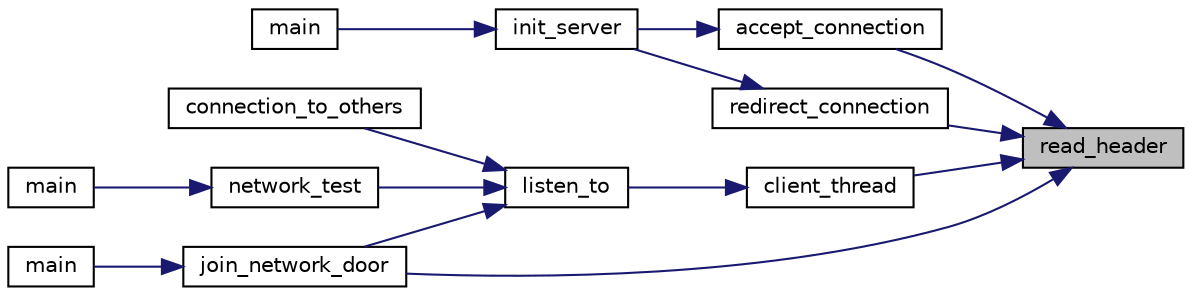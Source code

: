 digraph "read_header"
{
 // LATEX_PDF_SIZE
  edge [fontname="Helvetica",fontsize="10",labelfontname="Helvetica",labelfontsize="10"];
  node [fontname="Helvetica",fontsize="10",shape=record];
  rankdir="RL";
  Node1 [label="read_header",height=0.2,width=0.4,color="black", fillcolor="grey75", style="filled", fontcolor="black",tooltip="Waits a header in 'sockfd', reads it and processes it."];
  Node1 -> Node2 [dir="back",color="midnightblue",fontsize="10",style="solid",fontname="Helvetica"];
  Node2 [label="accept_connection",height=0.2,width=0.4,color="black", fillcolor="white", style="filled",URL="$core_2network_2server_8c.html#a51b8c8c4c2582cc90f8155bd9eaab4c0",tooltip=" "];
  Node2 -> Node3 [dir="back",color="midnightblue",fontsize="10",style="solid",fontname="Helvetica"];
  Node3 [label="init_server",height=0.2,width=0.4,color="black", fillcolor="white", style="filled",URL="$core_2network_2server_8c.html#a10fb306879537348fffef6ae68f70640",tooltip="Launches a server instance, connected to the peer-to-peer network 'hostname'."];
  Node3 -> Node4 [dir="back",color="midnightblue",fontsize="10",style="solid",fontname="Helvetica"];
  Node4 [label="main",height=0.2,width=0.4,color="black", fillcolor="white", style="filled",URL="$server_8c.html#ae66f6b31b5ad750f1fe042a706a4e3d4",tooltip=" "];
  Node1 -> Node5 [dir="back",color="midnightblue",fontsize="10",style="solid",fontname="Helvetica"];
  Node5 [label="client_thread",height=0.2,width=0.4,color="black", fillcolor="white", style="filled",URL="$core_2network_2client_8c.html#a351b786eb662460f254da2ff204fcfcc",tooltip=" "];
  Node5 -> Node6 [dir="back",color="midnightblue",fontsize="10",style="solid",fontname="Helvetica"];
  Node6 [label="listen_to",height=0.2,width=0.4,color="black", fillcolor="white", style="filled",URL="$core_2network_2client_8c.html#a3d1ce0194b7697343dc0e04866ac4935",tooltip="Tries to connect to the peer-to-peer network via a node in the Node structure."];
  Node6 -> Node7 [dir="back",color="midnightblue",fontsize="10",style="solid",fontname="Helvetica"];
  Node7 [label="connection_to_others",height=0.2,width=0.4,color="black", fillcolor="white", style="filled",URL="$client_8c.html#ab7126685bb9b5dc07de54dbb8a8ba89d",tooltip=" "];
  Node6 -> Node8 [dir="back",color="midnightblue",fontsize="10",style="solid",fontname="Helvetica"];
  Node8 [label="join_network_door",height=0.2,width=0.4,color="black", fillcolor="white", style="filled",URL="$client_8c.html#a4bc5d82e85996fecc53fe3e97c2a7b98",tooltip=" "];
  Node8 -> Node9 [dir="back",color="midnightblue",fontsize="10",style="solid",fontname="Helvetica"];
  Node9 [label="main",height=0.2,width=0.4,color="black", fillcolor="white", style="filled",URL="$client_8c.html#ae66f6b31b5ad750f1fe042a706a4e3d4",tooltip=" "];
  Node6 -> Node10 [dir="back",color="midnightblue",fontsize="10",style="solid",fontname="Helvetica"];
  Node10 [label="network_test",height=0.2,width=0.4,color="black", fillcolor="white", style="filled",URL="$client__test_8c.html#ade76ed0fdf28b393fbdc89e611688256",tooltip=" "];
  Node10 -> Node11 [dir="back",color="midnightblue",fontsize="10",style="solid",fontname="Helvetica"];
  Node11 [label="main",height=0.2,width=0.4,color="black", fillcolor="white", style="filled",URL="$unit__testing_8c.html#ae66f6b31b5ad750f1fe042a706a4e3d4",tooltip=" "];
  Node1 -> Node8 [dir="back",color="midnightblue",fontsize="10",style="solid",fontname="Helvetica"];
  Node1 -> Node12 [dir="back",color="midnightblue",fontsize="10",style="solid",fontname="Helvetica"];
  Node12 [label="redirect_connection",height=0.2,width=0.4,color="black", fillcolor="white", style="filled",URL="$core_2network_2server_8c.html#a84cf9ceb7f864ec15c6a0a51fec348ed",tooltip=" "];
  Node12 -> Node3 [dir="back",color="midnightblue",fontsize="10",style="solid",fontname="Helvetica"];
}
